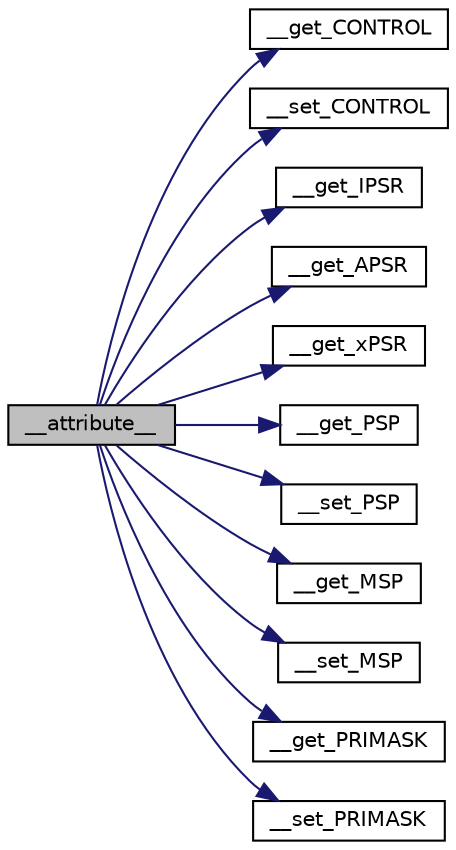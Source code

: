 digraph "__attribute__"
{
  edge [fontname="Helvetica",fontsize="10",labelfontname="Helvetica",labelfontsize="10"];
  node [fontname="Helvetica",fontsize="10",shape=record];
  rankdir="LR";
  Node0 [label="__attribute__",height=0.2,width=0.4,color="black", fillcolor="grey75", style="filled", fontcolor="black"];
  Node0 -> Node1 [color="midnightblue",fontsize="10",style="solid",fontname="Helvetica"];
  Node1 [label="__get_CONTROL",height=0.2,width=0.4,color="black", fillcolor="white", style="filled",URL="$group___c_m_s_i_s___core___reg_acc_functions.html#ga5fe64567d5bf0a81c118374e9a3a4598",tooltip="Get Control Register. "];
  Node0 -> Node2 [color="midnightblue",fontsize="10",style="solid",fontname="Helvetica"];
  Node2 [label="__set_CONTROL",height=0.2,width=0.4,color="black", fillcolor="white", style="filled",URL="$group___c_m_s_i_s___core___reg_acc_functions.html#ga558df7eeb0a34765e0b54d9853d08484",tooltip="Set Control Register. "];
  Node0 -> Node3 [color="midnightblue",fontsize="10",style="solid",fontname="Helvetica"];
  Node3 [label="__get_IPSR",height=0.2,width=0.4,color="black", fillcolor="white", style="filled",URL="$group___c_m_s_i_s___core___reg_acc_functions.html#ga2c18685a915eb9b7513a907c2b866636",tooltip="Get IPSR Register. "];
  Node0 -> Node4 [color="midnightblue",fontsize="10",style="solid",fontname="Helvetica"];
  Node4 [label="__get_APSR",height=0.2,width=0.4,color="black", fillcolor="white", style="filled",URL="$group___c_m_s_i_s___core___reg_acc_functions.html#gaf082254959c727c663f2334021f1a98a",tooltip="Get APSR Register. "];
  Node0 -> Node5 [color="midnightblue",fontsize="10",style="solid",fontname="Helvetica"];
  Node5 [label="__get_xPSR",height=0.2,width=0.4,color="black", fillcolor="white", style="filled",URL="$group___c_m_s_i_s___core___reg_acc_functions.html#ga94c675a736d4754a5f73d8748b24aa11",tooltip="Get xPSR Register. "];
  Node0 -> Node6 [color="midnightblue",fontsize="10",style="solid",fontname="Helvetica"];
  Node6 [label="__get_PSP",height=0.2,width=0.4,color="black", fillcolor="white", style="filled",URL="$group___c_m_s_i_s___core___reg_acc_functions.html#ga0c569cbb49336f8d638686f9103047aa",tooltip="Get Process Stack Pointer. "];
  Node0 -> Node7 [color="midnightblue",fontsize="10",style="solid",fontname="Helvetica"];
  Node7 [label="__set_PSP",height=0.2,width=0.4,color="black", fillcolor="white", style="filled",URL="$group___c_m_s_i_s___core___reg_acc_functions.html#gab145e35dbaf6868d3a17a8ad360fe379",tooltip="Set Process Stack Pointer. "];
  Node0 -> Node8 [color="midnightblue",fontsize="10",style="solid",fontname="Helvetica"];
  Node8 [label="__get_MSP",height=0.2,width=0.4,color="black", fillcolor="white", style="filled",URL="$group___c_m_s_i_s___core___reg_acc_functions.html#gac5267c10c9b15b5349eea0a959ea014c",tooltip="Get Main Stack Pointer. "];
  Node0 -> Node9 [color="midnightblue",fontsize="10",style="solid",fontname="Helvetica"];
  Node9 [label="__set_MSP",height=0.2,width=0.4,color="black", fillcolor="white", style="filled",URL="$group___c_m_s_i_s___core___reg_acc_functions.html#ga1ff33c0b5ed0e687dd7967a1dd283d5f",tooltip="Set Main Stack Pointer. "];
  Node0 -> Node10 [color="midnightblue",fontsize="10",style="solid",fontname="Helvetica"];
  Node10 [label="__get_PRIMASK",height=0.2,width=0.4,color="black", fillcolor="white", style="filled",URL="$group___c_m_s_i_s___core___reg_acc_functions.html#gac9e3a67ff722261b89c77ebe49b6f9a7",tooltip="Get Priority Mask. "];
  Node0 -> Node11 [color="midnightblue",fontsize="10",style="solid",fontname="Helvetica"];
  Node11 [label="__set_PRIMASK",height=0.2,width=0.4,color="black", fillcolor="white", style="filled",URL="$group___c_m_s_i_s___core___reg_acc_functions.html#ga42e74e3fffe1a2d93db1de04d9260929",tooltip="Set Priority Mask. "];
}
